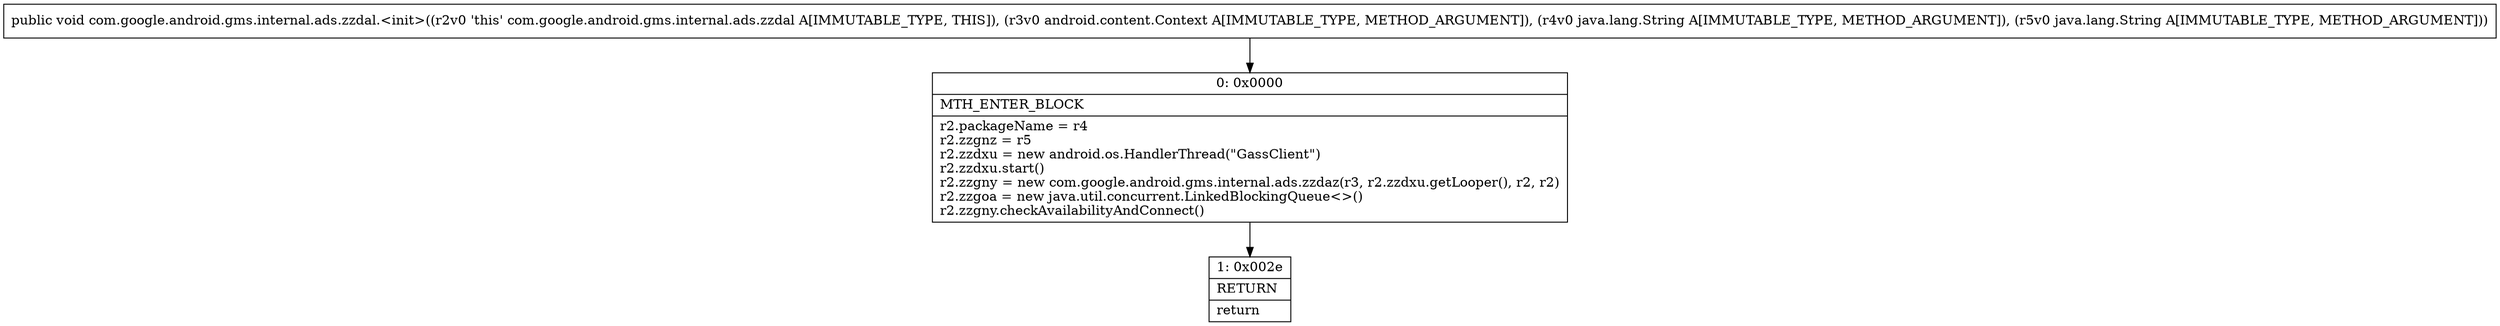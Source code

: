 digraph "CFG forcom.google.android.gms.internal.ads.zzdal.\<init\>(Landroid\/content\/Context;Ljava\/lang\/String;Ljava\/lang\/String;)V" {
Node_0 [shape=record,label="{0\:\ 0x0000|MTH_ENTER_BLOCK\l|r2.packageName = r4\lr2.zzgnz = r5\lr2.zzdxu = new android.os.HandlerThread(\"GassClient\")\lr2.zzdxu.start()\lr2.zzgny = new com.google.android.gms.internal.ads.zzdaz(r3, r2.zzdxu.getLooper(), r2, r2)\lr2.zzgoa = new java.util.concurrent.LinkedBlockingQueue\<\>()\lr2.zzgny.checkAvailabilityAndConnect()\l}"];
Node_1 [shape=record,label="{1\:\ 0x002e|RETURN\l|return\l}"];
MethodNode[shape=record,label="{public void com.google.android.gms.internal.ads.zzdal.\<init\>((r2v0 'this' com.google.android.gms.internal.ads.zzdal A[IMMUTABLE_TYPE, THIS]), (r3v0 android.content.Context A[IMMUTABLE_TYPE, METHOD_ARGUMENT]), (r4v0 java.lang.String A[IMMUTABLE_TYPE, METHOD_ARGUMENT]), (r5v0 java.lang.String A[IMMUTABLE_TYPE, METHOD_ARGUMENT])) }"];
MethodNode -> Node_0;
Node_0 -> Node_1;
}

